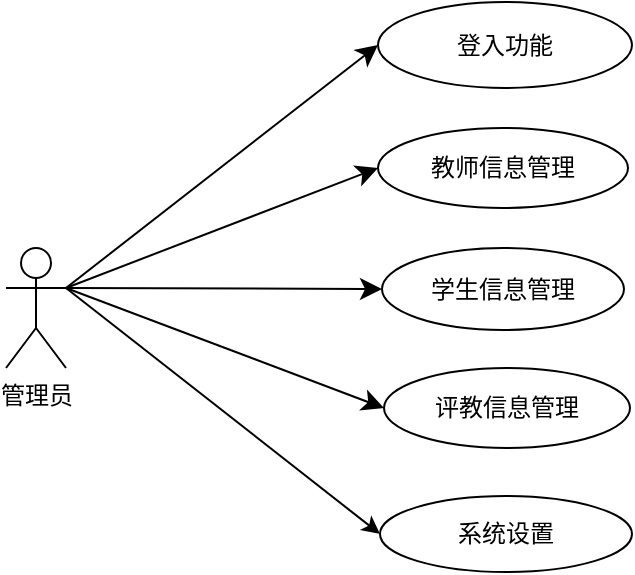 <mxfile version="26.2.2" pages="7">
  <diagram id="BqKJMf85FPqzIqud4xsY" name="管理员">
    <mxGraphModel dx="1163" dy="404" grid="0" gridSize="10" guides="1" tooltips="1" connect="1" arrows="1" fold="1" page="0" pageScale="1" pageWidth="827" pageHeight="1169" math="0" shadow="0">
      <root>
        <mxCell id="0" />
        <mxCell id="1" parent="0" />
        <mxCell id="Rj7lTGnkJ_8Ad0_1yGEh-6" style="edgeStyle=none;curved=1;rounded=0;orthogonalLoop=1;jettySize=auto;html=1;exitX=1;exitY=0.333;exitDx=0;exitDy=0;exitPerimeter=0;entryX=0;entryY=0.5;entryDx=0;entryDy=0;fontSize=12;startSize=8;endSize=8;" parent="1" source="Rj7lTGnkJ_8Ad0_1yGEh-1" target="Rj7lTGnkJ_8Ad0_1yGEh-2" edge="1">
          <mxGeometry relative="1" as="geometry" />
        </mxCell>
        <mxCell id="Rj7lTGnkJ_8Ad0_1yGEh-7" style="edgeStyle=none;curved=1;rounded=0;orthogonalLoop=1;jettySize=auto;html=1;exitX=1;exitY=0.333;exitDx=0;exitDy=0;exitPerimeter=0;entryX=0;entryY=0.5;entryDx=0;entryDy=0;fontSize=12;startSize=8;endSize=8;" parent="1" source="Rj7lTGnkJ_8Ad0_1yGEh-1" target="Rj7lTGnkJ_8Ad0_1yGEh-3" edge="1">
          <mxGeometry relative="1" as="geometry" />
        </mxCell>
        <mxCell id="Rj7lTGnkJ_8Ad0_1yGEh-8" style="edgeStyle=none;curved=1;rounded=0;orthogonalLoop=1;jettySize=auto;html=1;exitX=1;exitY=0.333;exitDx=0;exitDy=0;exitPerimeter=0;entryX=0;entryY=0.5;entryDx=0;entryDy=0;fontSize=12;startSize=8;endSize=8;" parent="1" source="Rj7lTGnkJ_8Ad0_1yGEh-1" target="Rj7lTGnkJ_8Ad0_1yGEh-4" edge="1">
          <mxGeometry relative="1" as="geometry" />
        </mxCell>
        <mxCell id="Rj7lTGnkJ_8Ad0_1yGEh-9" style="edgeStyle=none;curved=1;rounded=0;orthogonalLoop=1;jettySize=auto;html=1;exitX=1;exitY=0.333;exitDx=0;exitDy=0;exitPerimeter=0;entryX=0;entryY=0.5;entryDx=0;entryDy=0;fontSize=12;startSize=8;endSize=8;" parent="1" source="Rj7lTGnkJ_8Ad0_1yGEh-1" target="Rj7lTGnkJ_8Ad0_1yGEh-5" edge="1">
          <mxGeometry relative="1" as="geometry" />
        </mxCell>
        <mxCell id="wLHuV9FiwggXm_gmEuJT-1" style="edgeStyle=none;rounded=0;orthogonalLoop=1;jettySize=auto;html=1;exitX=1;exitY=0.333;exitDx=0;exitDy=0;exitPerimeter=0;entryX=0;entryY=0.5;entryDx=0;entryDy=0;" edge="1" parent="1" source="Rj7lTGnkJ_8Ad0_1yGEh-1" target="wLHuV9FiwggXm_gmEuJT-2">
          <mxGeometry relative="1" as="geometry">
            <mxPoint x="83.87" y="334.136" as="targetPoint" />
          </mxGeometry>
        </mxCell>
        <mxCell id="Rj7lTGnkJ_8Ad0_1yGEh-1" value="管理员" style="shape=umlActor;verticalLabelPosition=bottom;verticalAlign=top;html=1;outlineConnect=0;" parent="1" vertex="1">
          <mxGeometry x="-99" y="189" width="30" height="60" as="geometry" />
        </mxCell>
        <mxCell id="Rj7lTGnkJ_8Ad0_1yGEh-2" value="登入功能" style="ellipse;whiteSpace=wrap;html=1;" parent="1" vertex="1">
          <mxGeometry x="87" y="66" width="127" height="43" as="geometry" />
        </mxCell>
        <mxCell id="Rj7lTGnkJ_8Ad0_1yGEh-3" value="教师信息管理" style="ellipse;whiteSpace=wrap;html=1;" parent="1" vertex="1">
          <mxGeometry x="87" y="129" width="125" height="40" as="geometry" />
        </mxCell>
        <mxCell id="Rj7lTGnkJ_8Ad0_1yGEh-4" value="学生信息管理" style="ellipse;whiteSpace=wrap;html=1;" parent="1" vertex="1">
          <mxGeometry x="89" y="189" width="121" height="41" as="geometry" />
        </mxCell>
        <mxCell id="Rj7lTGnkJ_8Ad0_1yGEh-5" value="评教信息管理" style="ellipse;whiteSpace=wrap;html=1;" parent="1" vertex="1">
          <mxGeometry x="90" y="249" width="123" height="40" as="geometry" />
        </mxCell>
        <mxCell id="wLHuV9FiwggXm_gmEuJT-2" value="系统设置" style="ellipse;whiteSpace=wrap;html=1;" vertex="1" parent="1">
          <mxGeometry x="88" y="313" width="126" height="38" as="geometry" />
        </mxCell>
      </root>
    </mxGraphModel>
  </diagram>
  <diagram id="76BPmSXGBygnzQ10tik7" name="学生">
    <mxGraphModel dx="763" dy="404" grid="0" gridSize="10" guides="1" tooltips="1" connect="1" arrows="1" fold="1" page="0" pageScale="1" pageWidth="827" pageHeight="1169" math="0" shadow="0">
      <root>
        <mxCell id="0" />
        <mxCell id="1" parent="0" />
        <mxCell id="Hhawp_6B067g2484ORO7-1" style="edgeStyle=none;curved=1;rounded=0;orthogonalLoop=1;jettySize=auto;html=1;exitX=1;exitY=0.333;exitDx=0;exitDy=0;exitPerimeter=0;entryX=0;entryY=0.5;entryDx=0;entryDy=0;fontSize=12;startSize=8;endSize=8;" parent="1" source="Hhawp_6B067g2484ORO7-5" target="Hhawp_6B067g2484ORO7-6" edge="1">
          <mxGeometry relative="1" as="geometry" />
        </mxCell>
        <mxCell id="Hhawp_6B067g2484ORO7-2" style="edgeStyle=none;curved=1;rounded=0;orthogonalLoop=1;jettySize=auto;html=1;exitX=1;exitY=0.333;exitDx=0;exitDy=0;exitPerimeter=0;entryX=0;entryY=0.5;entryDx=0;entryDy=0;fontSize=12;startSize=8;endSize=8;" parent="1" source="Hhawp_6B067g2484ORO7-5" target="Hhawp_6B067g2484ORO7-7" edge="1">
          <mxGeometry relative="1" as="geometry" />
        </mxCell>
        <mxCell id="Hhawp_6B067g2484ORO7-3" style="edgeStyle=none;curved=1;rounded=0;orthogonalLoop=1;jettySize=auto;html=1;exitX=1;exitY=0.333;exitDx=0;exitDy=0;exitPerimeter=0;entryX=0;entryY=0.5;entryDx=0;entryDy=0;fontSize=12;startSize=8;endSize=8;" parent="1" source="Hhawp_6B067g2484ORO7-5" target="Hhawp_6B067g2484ORO7-8" edge="1">
          <mxGeometry relative="1" as="geometry" />
        </mxCell>
        <mxCell id="Hhawp_6B067g2484ORO7-4" style="edgeStyle=none;curved=1;rounded=0;orthogonalLoop=1;jettySize=auto;html=1;exitX=1;exitY=0.333;exitDx=0;exitDy=0;exitPerimeter=0;entryX=0;entryY=0.5;entryDx=0;entryDy=0;fontSize=12;startSize=8;endSize=8;" parent="1" source="Hhawp_6B067g2484ORO7-5" target="Hhawp_6B067g2484ORO7-9" edge="1">
          <mxGeometry relative="1" as="geometry" />
        </mxCell>
        <mxCell id="nxoC0YQbQic6FxLyCxFU-1" style="edgeStyle=none;rounded=0;orthogonalLoop=1;jettySize=auto;html=1;exitX=1;exitY=0.333;exitDx=0;exitDy=0;exitPerimeter=0;" edge="1" parent="1" source="Hhawp_6B067g2484ORO7-5">
          <mxGeometry relative="1" as="geometry">
            <mxPoint x="273.138" y="91.535" as="targetPoint" />
          </mxGeometry>
        </mxCell>
        <mxCell id="Hhawp_6B067g2484ORO7-5" value="学生" style="shape=umlActor;verticalLabelPosition=bottom;verticalAlign=top;html=1;outlineConnect=0;" parent="1" vertex="1">
          <mxGeometry x="90" y="190" width="30" height="60" as="geometry" />
        </mxCell>
        <mxCell id="Hhawp_6B067g2484ORO7-6" value="学生信息管理" style="ellipse;whiteSpace=wrap;html=1;" parent="1" vertex="1">
          <mxGeometry x="273" y="190" width="133" height="43" as="geometry" />
        </mxCell>
        <mxCell id="Hhawp_6B067g2484ORO7-7" value="评教操作" style="ellipse;whiteSpace=wrap;html=1;" parent="1" vertex="1">
          <mxGeometry x="276.5" y="253" width="130" height="40" as="geometry" />
        </mxCell>
        <mxCell id="Hhawp_6B067g2484ORO7-8" value="登入功能" style="ellipse;whiteSpace=wrap;html=1;" parent="1" vertex="1">
          <mxGeometry x="274.5" y="128" width="130" height="41" as="geometry" />
        </mxCell>
        <mxCell id="Hhawp_6B067g2484ORO7-9" value="分享功能" style="ellipse;whiteSpace=wrap;html=1;" parent="1" vertex="1">
          <mxGeometry x="275.5" y="318" width="129.5" height="40" as="geometry" />
        </mxCell>
        <mxCell id="nxoC0YQbQic6FxLyCxFU-2" value="注册功能" style="ellipse;whiteSpace=wrap;html=1;" vertex="1" parent="1">
          <mxGeometry x="272.75" y="71" width="135" height="42" as="geometry" />
        </mxCell>
      </root>
    </mxGraphModel>
  </diagram>
  <diagram id="HDxDCo0cyXKc_iHEU8dF" name="教师">
    <mxGraphModel dx="763" dy="404" grid="0" gridSize="10" guides="1" tooltips="1" connect="1" arrows="1" fold="1" page="0" pageScale="1" pageWidth="827" pageHeight="1169" math="0" shadow="0">
      <root>
        <mxCell id="0" />
        <mxCell id="1" parent="0" />
        <mxCell id="91jvx7QYuH4bhER9f3Xn-1" style="edgeStyle=none;curved=1;rounded=0;orthogonalLoop=1;jettySize=auto;html=1;exitX=1;exitY=0.333;exitDx=0;exitDy=0;exitPerimeter=0;entryX=0;entryY=0.5;entryDx=0;entryDy=0;fontSize=12;startSize=8;endSize=8;" parent="1" source="91jvx7QYuH4bhER9f3Xn-5" target="91jvx7QYuH4bhER9f3Xn-6" edge="1">
          <mxGeometry relative="1" as="geometry" />
        </mxCell>
        <mxCell id="91jvx7QYuH4bhER9f3Xn-2" style="edgeStyle=none;curved=1;rounded=0;orthogonalLoop=1;jettySize=auto;html=1;exitX=1;exitY=0.333;exitDx=0;exitDy=0;exitPerimeter=0;entryX=0;entryY=0.5;entryDx=0;entryDy=0;fontSize=12;startSize=8;endSize=8;" parent="1" source="91jvx7QYuH4bhER9f3Xn-5" target="91jvx7QYuH4bhER9f3Xn-7" edge="1">
          <mxGeometry relative="1" as="geometry" />
        </mxCell>
        <mxCell id="91jvx7QYuH4bhER9f3Xn-3" style="edgeStyle=none;curved=1;rounded=0;orthogonalLoop=1;jettySize=auto;html=1;exitX=1;exitY=0.333;exitDx=0;exitDy=0;exitPerimeter=0;entryX=0;entryY=0.5;entryDx=0;entryDy=0;fontSize=12;startSize=8;endSize=8;" parent="1" source="91jvx7QYuH4bhER9f3Xn-5" target="91jvx7QYuH4bhER9f3Xn-8" edge="1">
          <mxGeometry relative="1" as="geometry" />
        </mxCell>
        <mxCell id="nmdhA0ZD9sHGy71seVK8-1" style="edgeStyle=none;rounded=0;orthogonalLoop=1;jettySize=auto;html=1;exitX=1;exitY=0.333;exitDx=0;exitDy=0;exitPerimeter=0;entryX=0;entryY=0.5;entryDx=0;entryDy=0;" edge="1" parent="1" source="91jvx7QYuH4bhER9f3Xn-5" target="nmdhA0ZD9sHGy71seVK8-2">
          <mxGeometry relative="1" as="geometry">
            <mxPoint x="272" y="87" as="targetPoint" />
          </mxGeometry>
        </mxCell>
        <mxCell id="91jvx7QYuH4bhER9f3Xn-5" value="教师" style="shape=umlActor;verticalLabelPosition=bottom;verticalAlign=top;html=1;outlineConnect=0;" parent="1" vertex="1">
          <mxGeometry x="95" y="163" width="30" height="60" as="geometry" />
        </mxCell>
        <mxCell id="91jvx7QYuH4bhER9f3Xn-6" value="教师信息管理" style="ellipse;whiteSpace=wrap;html=1;" parent="1" vertex="1">
          <mxGeometry x="272" y="193" width="133" height="43" as="geometry" />
        </mxCell>
        <mxCell id="91jvx7QYuH4bhER9f3Xn-7" value="评教结果管理" style="ellipse;whiteSpace=wrap;html=1;" parent="1" vertex="1">
          <mxGeometry x="276.5" y="253" width="130" height="40" as="geometry" />
        </mxCell>
        <mxCell id="91jvx7QYuH4bhER9f3Xn-8" value="登入功能" style="ellipse;whiteSpace=wrap;html=1;" parent="1" vertex="1">
          <mxGeometry x="274" y="134" width="130" height="41" as="geometry" />
        </mxCell>
        <mxCell id="nmdhA0ZD9sHGy71seVK8-2" value="注册功能" style="ellipse;whiteSpace=wrap;html=1;" vertex="1" parent="1">
          <mxGeometry x="272.5" y="74" width="132" height="42" as="geometry" />
        </mxCell>
      </root>
    </mxGraphModel>
  </diagram>
  <diagram id="oEefLzrWdg9wQNqp_Ybk" name="ER">
    <mxGraphModel dx="1272" dy="673" grid="0" gridSize="10" guides="1" tooltips="1" connect="1" arrows="0" fold="1" page="0" pageScale="1" pageWidth="827" pageHeight="1169" math="0" shadow="0">
      <root>
        <mxCell id="0" />
        <mxCell id="1" parent="0" />
        <mxCell id="bM4Zm1M5TDswkcVGqye9-28" style="edgeStyle=none;curved=1;rounded=0;orthogonalLoop=1;jettySize=auto;html=1;exitX=1;exitY=0.5;exitDx=0;exitDy=0;entryX=0;entryY=0.5;entryDx=0;entryDy=0;fontSize=12;startSize=8;endSize=8;endArrow=none;startFill=0;" parent="1" source="bM4Zm1M5TDswkcVGqye9-22" target="bM4Zm1M5TDswkcVGqye9-23" edge="1">
          <mxGeometry relative="1" as="geometry">
            <mxPoint x="395" y="301.0" as="sourcePoint" />
            <mxPoint x="551.0" y="282" as="targetPoint" />
          </mxGeometry>
        </mxCell>
        <mxCell id="bM4Zm1M5TDswkcVGqye9-62" style="edgeStyle=none;curved=1;rounded=0;orthogonalLoop=1;jettySize=auto;html=1;exitX=1;exitY=1;exitDx=0;exitDy=0;fontSize=12;startSize=8;endSize=8;endArrow=none;startFill=0;entryX=0;entryY=0;entryDx=0;entryDy=0;" parent="1" source="bM4Zm1M5TDswkcVGqye9-22" target="bM4Zm1M5TDswkcVGqye9-64" edge="1">
          <mxGeometry relative="1" as="geometry">
            <mxPoint x="532" y="480" as="targetPoint" />
          </mxGeometry>
        </mxCell>
        <mxCell id="bM4Zm1M5TDswkcVGqye9-63" value="n" style="edgeLabel;html=1;align=center;verticalAlign=middle;resizable=0;points=[];fontSize=12;" parent="bM4Zm1M5TDswkcVGqye9-62" vertex="1" connectable="0">
          <mxGeometry x="-0.459" y="-2" relative="1" as="geometry">
            <mxPoint as="offset" />
          </mxGeometry>
        </mxCell>
        <mxCell id="bM4Zm1M5TDswkcVGqye9-22" value="管理员" style="rounded=1;whiteSpace=wrap;html=1;" parent="1" vertex="1">
          <mxGeometry x="407" y="303" width="104" height="49" as="geometry" />
        </mxCell>
        <mxCell id="bM4Zm1M5TDswkcVGqye9-23" value="管理员ID" style="ellipse;whiteSpace=wrap;html=1;" parent="1" vertex="1">
          <mxGeometry x="619" y="316" width="126" height="40" as="geometry" />
        </mxCell>
        <mxCell id="bM4Zm1M5TDswkcVGqye9-34" style="edgeStyle=none;curved=1;rounded=0;orthogonalLoop=1;jettySize=auto;html=1;exitX=0.5;exitY=0;exitDx=0;exitDy=0;entryX=0.5;entryY=1;entryDx=0;entryDy=0;fontSize=12;startSize=8;endSize=8;endArrow=none;startFill=0;" parent="1" source="bM4Zm1M5TDswkcVGqye9-29" target="bM4Zm1M5TDswkcVGqye9-22" edge="1">
          <mxGeometry relative="1" as="geometry" />
        </mxCell>
        <mxCell id="bM4Zm1M5TDswkcVGqye9-35" value="n" style="edgeLabel;html=1;align=center;verticalAlign=middle;resizable=0;points=[];fontSize=12;" parent="bM4Zm1M5TDswkcVGqye9-34" vertex="1" connectable="0">
          <mxGeometry x="0.093" y="-1" relative="1" as="geometry">
            <mxPoint x="1" as="offset" />
          </mxGeometry>
        </mxCell>
        <mxCell id="bM4Zm1M5TDswkcVGqye9-29" value="管理" style="rhombus;whiteSpace=wrap;html=1;" parent="1" vertex="1">
          <mxGeometry x="356" y="416" width="104" height="49" as="geometry" />
        </mxCell>
        <mxCell id="bM4Zm1M5TDswkcVGqye9-30" value="" style="endArrow=none;html=1;rounded=0;fontSize=12;startSize=8;endSize=8;curved=1;entryX=0;entryY=0.5;entryDx=0;entryDy=0;exitX=1;exitY=0.5;exitDx=0;exitDy=0;" parent="1" target="bM4Zm1M5TDswkcVGqye9-29" edge="1" source="JXlEL2WUiQqSIzVI-vLw-14">
          <mxGeometry width="50" height="50" relative="1" as="geometry">
            <mxPoint x="279" y="420" as="sourcePoint" />
            <mxPoint x="456" y="334" as="targetPoint" />
          </mxGeometry>
        </mxCell>
        <mxCell id="bM4Zm1M5TDswkcVGqye9-31" value="m" style="edgeLabel;html=1;align=center;verticalAlign=middle;resizable=0;points=[];fontSize=12;" parent="bM4Zm1M5TDswkcVGqye9-30" vertex="1" connectable="0">
          <mxGeometry x="-0.023" y="-2" relative="1" as="geometry">
            <mxPoint as="offset" />
          </mxGeometry>
        </mxCell>
        <mxCell id="bM4Zm1M5TDswkcVGqye9-37" style="edgeStyle=none;curved=1;rounded=0;orthogonalLoop=1;jettySize=auto;html=1;exitX=0;exitY=0.5;exitDx=0;exitDy=0;fontSize=12;startSize=8;endSize=8;endArrow=none;startFill=0;entryX=1;entryY=0.5;entryDx=0;entryDy=0;" parent="1" source="bM4Zm1M5TDswkcVGqye9-36" edge="1" target="JXlEL2WUiQqSIzVI-vLw-13">
          <mxGeometry relative="1" as="geometry">
            <mxPoint x="607" y="130" as="targetPoint" />
          </mxGeometry>
        </mxCell>
        <mxCell id="bM4Zm1M5TDswkcVGqye9-40" value="m" style="edgeLabel;html=1;align=center;verticalAlign=middle;resizable=0;points=[];fontSize=12;" parent="bM4Zm1M5TDswkcVGqye9-37" vertex="1" connectable="0">
          <mxGeometry x="-0.018" y="-4" relative="1" as="geometry">
            <mxPoint as="offset" />
          </mxGeometry>
        </mxCell>
        <mxCell id="bM4Zm1M5TDswkcVGqye9-38" style="edgeStyle=none;curved=1;rounded=0;orthogonalLoop=1;jettySize=auto;html=1;exitX=0.5;exitY=1;exitDx=0;exitDy=0;entryX=0.5;entryY=0;entryDx=0;entryDy=0;fontSize=12;startSize=8;endSize=8;endArrow=none;startFill=0;" parent="1" source="bM4Zm1M5TDswkcVGqye9-36" target="bM4Zm1M5TDswkcVGqye9-22" edge="1">
          <mxGeometry relative="1" as="geometry" />
        </mxCell>
        <mxCell id="bM4Zm1M5TDswkcVGqye9-39" value="n" style="edgeLabel;html=1;align=center;verticalAlign=middle;resizable=0;points=[];fontSize=12;" parent="bM4Zm1M5TDswkcVGqye9-38" vertex="1" connectable="0">
          <mxGeometry x="0.219" y="2" relative="1" as="geometry">
            <mxPoint y="-1" as="offset" />
          </mxGeometry>
        </mxCell>
        <mxCell id="bM4Zm1M5TDswkcVGqye9-36" value="管理" style="rhombus;whiteSpace=wrap;html=1;" parent="1" vertex="1">
          <mxGeometry x="727" y="165" width="108" height="56" as="geometry" />
        </mxCell>
        <mxCell id="bM4Zm1M5TDswkcVGqye9-42" style="edgeStyle=none;curved=1;rounded=0;orthogonalLoop=1;jettySize=auto;html=1;exitX=1;exitY=0.5;exitDx=0;exitDy=0;fontSize=12;startSize=8;endSize=8;endArrow=none;startFill=0;entryX=0;entryY=0.5;entryDx=0;entryDy=0;" parent="1" source="bM4Zm1M5TDswkcVGqye9-41" edge="1" target="JXlEL2WUiQqSIzVI-vLw-13">
          <mxGeometry relative="1" as="geometry">
            <mxPoint x="514" y="128" as="targetPoint" />
          </mxGeometry>
        </mxCell>
        <mxCell id="bM4Zm1M5TDswkcVGqye9-46" value="1" style="edgeLabel;html=1;align=center;verticalAlign=middle;resizable=0;points=[];fontSize=12;" parent="bM4Zm1M5TDswkcVGqye9-42" vertex="1" connectable="0">
          <mxGeometry x="-0.035" y="5" relative="1" as="geometry">
            <mxPoint as="offset" />
          </mxGeometry>
        </mxCell>
        <mxCell id="bM4Zm1M5TDswkcVGqye9-44" style="edgeStyle=none;curved=1;rounded=0;orthogonalLoop=1;jettySize=auto;html=1;exitX=0;exitY=0.5;exitDx=0;exitDy=0;fontSize=12;startSize=8;endSize=8;endArrow=none;startFill=0;" parent="1" source="bM4Zm1M5TDswkcVGqye9-41" edge="1">
          <mxGeometry relative="1" as="geometry">
            <mxPoint x="281" y="133" as="targetPoint" />
          </mxGeometry>
        </mxCell>
        <mxCell id="bM4Zm1M5TDswkcVGqye9-45" value="1" style="edgeLabel;html=1;align=center;verticalAlign=middle;resizable=0;points=[];fontSize=12;" parent="bM4Zm1M5TDswkcVGqye9-44" vertex="1" connectable="0">
          <mxGeometry x="0.183" y="-4" relative="1" as="geometry">
            <mxPoint as="offset" />
          </mxGeometry>
        </mxCell>
        <mxCell id="bM4Zm1M5TDswkcVGqye9-41" value="拥有" style="rhombus;whiteSpace=wrap;html=1;" parent="1" vertex="1">
          <mxGeometry x="336" y="95" width="102" height="46" as="geometry" />
        </mxCell>
        <mxCell id="bM4Zm1M5TDswkcVGqye9-48" style="edgeStyle=none;curved=1;rounded=0;orthogonalLoop=1;jettySize=auto;html=1;exitX=1;exitY=0;exitDx=0;exitDy=0;fontSize=12;startSize=8;endSize=8;" parent="1" source="bM4Zm1M5TDswkcVGqye9-29" target="bM4Zm1M5TDswkcVGqye9-29" edge="1">
          <mxGeometry relative="1" as="geometry" />
        </mxCell>
        <mxCell id="bM4Zm1M5TDswkcVGqye9-52" style="edgeStyle=none;curved=1;rounded=0;orthogonalLoop=1;jettySize=auto;html=1;fontSize=12;startSize=8;endSize=8;exitX=0;exitY=0;exitDx=0;exitDy=0;endArrow=none;startFill=0;" parent="1" source="bM4Zm1M5TDswkcVGqye9-51" edge="1">
          <mxGeometry relative="1" as="geometry">
            <mxPoint x="233.171" y="157.282" as="targetPoint" />
            <mxPoint x="289" y="257" as="sourcePoint" />
          </mxGeometry>
        </mxCell>
        <mxCell id="bM4Zm1M5TDswkcVGqye9-54" value="1" style="edgeLabel;html=1;align=center;verticalAlign=middle;resizable=0;points=[];fontSize=12;" parent="bM4Zm1M5TDswkcVGqye9-52" vertex="1" connectable="0">
          <mxGeometry x="-0.007" relative="1" as="geometry">
            <mxPoint as="offset" />
          </mxGeometry>
        </mxCell>
        <mxCell id="bM4Zm1M5TDswkcVGqye9-53" style="edgeStyle=none;curved=1;rounded=0;orthogonalLoop=1;jettySize=auto;html=1;exitX=0;exitY=1;exitDx=0;exitDy=0;fontSize=12;startSize=8;endSize=8;endArrow=none;startFill=0;entryX=0.632;entryY=-0.043;entryDx=0;entryDy=0;entryPerimeter=0;" parent="1" source="bM4Zm1M5TDswkcVGqye9-51" edge="1" target="JXlEL2WUiQqSIzVI-vLw-14">
          <mxGeometry relative="1" as="geometry">
            <mxPoint x="240.604" y="397.933" as="targetPoint" />
          </mxGeometry>
        </mxCell>
        <mxCell id="bM4Zm1M5TDswkcVGqye9-55" value="1" style="edgeLabel;html=1;align=center;verticalAlign=middle;resizable=0;points=[];fontSize=12;" parent="bM4Zm1M5TDswkcVGqye9-53" vertex="1" connectable="0">
          <mxGeometry x="0.079" y="3" relative="1" as="geometry">
            <mxPoint y="-1" as="offset" />
          </mxGeometry>
        </mxCell>
        <mxCell id="bM4Zm1M5TDswkcVGqye9-51" value="拥有" style="rhombus;whiteSpace=wrap;html=1;" parent="1" vertex="1">
          <mxGeometry x="258" y="253" width="98" height="54" as="geometry" />
        </mxCell>
        <mxCell id="bM4Zm1M5TDswkcVGqye9-65" style="edgeStyle=none;curved=1;rounded=0;orthogonalLoop=1;jettySize=auto;html=1;fontSize=12;startSize=8;endSize=8;endArrow=none;startFill=0;entryX=0;entryY=0.5;entryDx=0;entryDy=0;" parent="1" source="bM4Zm1M5TDswkcVGqye9-64" edge="1" target="hFQoLBo29AyFhbDQp1YB-8">
          <mxGeometry relative="1" as="geometry">
            <mxPoint x="663.368" y="532.66" as="targetPoint" />
          </mxGeometry>
        </mxCell>
        <mxCell id="bM4Zm1M5TDswkcVGqye9-66" value="m" style="edgeLabel;html=1;align=center;verticalAlign=middle;resizable=0;points=[];fontSize=12;" parent="bM4Zm1M5TDswkcVGqye9-65" vertex="1" connectable="0">
          <mxGeometry x="0.192" y="-4" relative="1" as="geometry">
            <mxPoint as="offset" />
          </mxGeometry>
        </mxCell>
        <mxCell id="bM4Zm1M5TDswkcVGqye9-64" value="管理" style="rhombus;whiteSpace=wrap;html=1;" parent="1" vertex="1">
          <mxGeometry x="486" y="477" width="106" height="56" as="geometry" />
        </mxCell>
        <mxCell id="bM4Zm1M5TDswkcVGqye9-68" style="edgeStyle=none;curved=1;rounded=0;orthogonalLoop=1;jettySize=auto;html=1;exitX=0.5;exitY=0;exitDx=0;exitDy=0;fontSize=12;startSize=8;endSize=8;endArrow=none;startFill=0;" parent="1" source="bM4Zm1M5TDswkcVGqye9-67" edge="1">
          <mxGeometry relative="1" as="geometry">
            <mxPoint x="282.416" y="153.566" as="targetPoint" />
          </mxGeometry>
        </mxCell>
        <mxCell id="bM4Zm1M5TDswkcVGqye9-70" value="n" style="edgeLabel;html=1;align=center;verticalAlign=middle;resizable=0;points=[];fontSize=12;" parent="bM4Zm1M5TDswkcVGqye9-68" vertex="1" connectable="0">
          <mxGeometry x="-0.075" y="-3" relative="1" as="geometry">
            <mxPoint y="-1" as="offset" />
          </mxGeometry>
        </mxCell>
        <mxCell id="bM4Zm1M5TDswkcVGqye9-69" style="edgeStyle=none;curved=1;rounded=0;orthogonalLoop=1;jettySize=auto;html=1;exitX=0.5;exitY=1;exitDx=0;exitDy=0;entryX=0.25;entryY=0;entryDx=0;entryDy=0;fontSize=12;startSize=8;endSize=8;endArrow=none;startFill=0;" parent="1" source="bM4Zm1M5TDswkcVGqye9-67" target="bM4Zm1M5TDswkcVGqye9-22" edge="1">
          <mxGeometry relative="1" as="geometry" />
        </mxCell>
        <mxCell id="bM4Zm1M5TDswkcVGqye9-71" value="1" style="edgeLabel;html=1;align=center;verticalAlign=middle;resizable=0;points=[];fontSize=12;" parent="bM4Zm1M5TDswkcVGqye9-69" vertex="1" connectable="0">
          <mxGeometry x="0.216" y="-3" relative="1" as="geometry">
            <mxPoint as="offset" />
          </mxGeometry>
        </mxCell>
        <mxCell id="bM4Zm1M5TDswkcVGqye9-67" value="发布" style="rhombus;whiteSpace=wrap;html=1;" parent="1" vertex="1">
          <mxGeometry x="332" y="204.5" width="106" height="56" as="geometry" />
        </mxCell>
        <mxCell id="JXlEL2WUiQqSIzVI-vLw-8" style="edgeStyle=none;rounded=0;orthogonalLoop=1;jettySize=auto;html=1;exitX=0;exitY=1;exitDx=0;exitDy=0;endArrow=none;startFill=0;" edge="1" parent="1" source="-noU1-uWc7H128BiO_JX-1" target="JXlEL2WUiQqSIzVI-vLw-5">
          <mxGeometry relative="1" as="geometry" />
        </mxCell>
        <mxCell id="-noU1-uWc7H128BiO_JX-1" value="评教" style="rounded=1;whiteSpace=wrap;html=1;" vertex="1" parent="1">
          <mxGeometry x="186" y="108" width="95" height="49" as="geometry" />
        </mxCell>
        <mxCell id="JXlEL2WUiQqSIzVI-vLw-1" value="分数" style="ellipse;whiteSpace=wrap;html=1;" vertex="1" parent="1">
          <mxGeometry x="269" y="47" width="101" height="40" as="geometry" />
        </mxCell>
        <mxCell id="JXlEL2WUiQqSIzVI-vLw-2" style="edgeStyle=none;rounded=0;orthogonalLoop=1;jettySize=auto;html=1;exitX=0.75;exitY=0;exitDx=0;exitDy=0;entryX=0.358;entryY=0.94;entryDx=0;entryDy=0;entryPerimeter=0;endArrow=none;startFill=0;" edge="1" parent="1" source="-noU1-uWc7H128BiO_JX-1" target="JXlEL2WUiQqSIzVI-vLw-1">
          <mxGeometry relative="1" as="geometry" />
        </mxCell>
        <mxCell id="JXlEL2WUiQqSIzVI-vLw-6" style="edgeStyle=none;rounded=0;orthogonalLoop=1;jettySize=auto;html=1;exitX=0.5;exitY=1;exitDx=0;exitDy=0;entryX=0.5;entryY=0;entryDx=0;entryDy=0;endArrow=none;startFill=0;" edge="1" parent="1" source="JXlEL2WUiQqSIzVI-vLw-3" target="-noU1-uWc7H128BiO_JX-1">
          <mxGeometry relative="1" as="geometry" />
        </mxCell>
        <mxCell id="JXlEL2WUiQqSIzVI-vLw-3" value="教师ID" style="ellipse;whiteSpace=wrap;html=1;" vertex="1" parent="1">
          <mxGeometry x="164" y="23" width="102" height="39" as="geometry" />
        </mxCell>
        <mxCell id="JXlEL2WUiQqSIzVI-vLw-7" style="edgeStyle=none;rounded=0;orthogonalLoop=1;jettySize=auto;html=1;exitX=1;exitY=1;exitDx=0;exitDy=0;entryX=0;entryY=0.5;entryDx=0;entryDy=0;endArrow=none;startFill=0;" edge="1" parent="1" source="JXlEL2WUiQqSIzVI-vLw-4" target="-noU1-uWc7H128BiO_JX-1">
          <mxGeometry relative="1" as="geometry" />
        </mxCell>
        <mxCell id="JXlEL2WUiQqSIzVI-vLw-4" value="检查是否评教" style="ellipse;whiteSpace=wrap;html=1;" vertex="1" parent="1">
          <mxGeometry x="49" y="78" width="99" height="37" as="geometry" />
        </mxCell>
        <mxCell id="JXlEL2WUiQqSIzVI-vLw-5" value="学生ID" style="ellipse;whiteSpace=wrap;html=1;" vertex="1" parent="1">
          <mxGeometry x="56" y="180" width="95" height="41" as="geometry" />
        </mxCell>
        <mxCell id="JXlEL2WUiQqSIzVI-vLw-11" style="edgeStyle=none;rounded=0;orthogonalLoop=1;jettySize=auto;html=1;exitX=0.5;exitY=0;exitDx=0;exitDy=0;entryX=0.25;entryY=1;entryDx=0;entryDy=0;endArrow=none;startFill=0;" edge="1" parent="1" source="JXlEL2WUiQqSIzVI-vLw-9" target="-noU1-uWc7H128BiO_JX-1">
          <mxGeometry relative="1" as="geometry" />
        </mxCell>
        <mxCell id="JXlEL2WUiQqSIzVI-vLw-9" value="课程ID" style="ellipse;whiteSpace=wrap;html=1;" vertex="1" parent="1">
          <mxGeometry x="148" y="212" width="100" height="41" as="geometry" />
        </mxCell>
        <mxCell id="JXlEL2WUiQqSIzVI-vLw-27" style="edgeStyle=none;rounded=0;orthogonalLoop=1;jettySize=auto;html=1;exitX=0.5;exitY=1;exitDx=0;exitDy=0;entryX=0.5;entryY=0;entryDx=0;entryDy=0;endArrow=none;startFill=0;" edge="1" parent="1" source="JXlEL2WUiQqSIzVI-vLw-13" target="JXlEL2WUiQqSIzVI-vLw-20">
          <mxGeometry relative="1" as="geometry" />
        </mxCell>
        <mxCell id="JXlEL2WUiQqSIzVI-vLw-13" value="学生信息" style="rounded=1;whiteSpace=wrap;html=1;" vertex="1" parent="1">
          <mxGeometry x="515" y="101" width="93" height="47" as="geometry" />
        </mxCell>
        <mxCell id="JXlEL2WUiQqSIzVI-vLw-14" value="教师信息" style="rounded=1;whiteSpace=wrap;html=1;" vertex="1" parent="1">
          <mxGeometry x="185" y="404" width="96" height="45" as="geometry" />
        </mxCell>
        <mxCell id="JXlEL2WUiQqSIzVI-vLw-23" style="edgeStyle=none;rounded=0;orthogonalLoop=1;jettySize=auto;html=1;exitX=0.5;exitY=1;exitDx=0;exitDy=0;entryX=0.5;entryY=0;entryDx=0;entryDy=0;endArrow=none;startFill=0;" edge="1" parent="1" source="JXlEL2WUiQqSIzVI-vLw-15" target="JXlEL2WUiQqSIzVI-vLw-13">
          <mxGeometry relative="1" as="geometry" />
        </mxCell>
        <mxCell id="JXlEL2WUiQqSIzVI-vLw-15" value="学生ID" style="ellipse;whiteSpace=wrap;html=1;" vertex="1" parent="1">
          <mxGeometry x="491" y="3" width="112" height="44" as="geometry" />
        </mxCell>
        <mxCell id="JXlEL2WUiQqSIzVI-vLw-22" style="edgeStyle=none;rounded=0;orthogonalLoop=1;jettySize=auto;html=1;exitX=0;exitY=1;exitDx=0;exitDy=0;entryX=0.75;entryY=0;entryDx=0;entryDy=0;endArrow=none;startFill=0;" edge="1" parent="1" source="JXlEL2WUiQqSIzVI-vLw-17" target="JXlEL2WUiQqSIzVI-vLw-13">
          <mxGeometry relative="1" as="geometry" />
        </mxCell>
        <mxCell id="JXlEL2WUiQqSIzVI-vLw-17" value="学生课程" style="ellipse;whiteSpace=wrap;html=1;" vertex="1" parent="1">
          <mxGeometry x="595" y="47" width="112" height="44" as="geometry" />
        </mxCell>
        <mxCell id="JXlEL2WUiQqSIzVI-vLw-24" style="edgeStyle=none;rounded=0;orthogonalLoop=1;jettySize=auto;html=1;exitX=1;exitY=1;exitDx=0;exitDy=0;entryX=0;entryY=0;entryDx=0;entryDy=0;endArrow=none;startFill=0;" edge="1" parent="1" source="JXlEL2WUiQqSIzVI-vLw-18" target="JXlEL2WUiQqSIzVI-vLw-13">
          <mxGeometry relative="1" as="geometry" />
        </mxCell>
        <mxCell id="JXlEL2WUiQqSIzVI-vLw-18" value="学生性别" style="ellipse;whiteSpace=wrap;html=1;" vertex="1" parent="1">
          <mxGeometry x="388" y="47" width="112" height="44" as="geometry" />
        </mxCell>
        <mxCell id="JXlEL2WUiQqSIzVI-vLw-19" value="密码" style="ellipse;whiteSpace=wrap;html=1;" vertex="1" parent="1">
          <mxGeometry x="595" y="178.5" width="112" height="44" as="geometry" />
        </mxCell>
        <mxCell id="JXlEL2WUiQqSIzVI-vLw-20" value="学生年龄" style="ellipse;whiteSpace=wrap;html=1;" vertex="1" parent="1">
          <mxGeometry x="480" y="207" width="112" height="44" as="geometry" />
        </mxCell>
        <mxCell id="JXlEL2WUiQqSIzVI-vLw-25" style="edgeStyle=none;rounded=0;orthogonalLoop=1;jettySize=auto;html=1;exitX=1;exitY=0;exitDx=0;exitDy=0;entryX=0;entryY=0.75;entryDx=0;entryDy=0;endArrow=none;startFill=0;" edge="1" parent="1" source="JXlEL2WUiQqSIzVI-vLw-21" target="JXlEL2WUiQqSIzVI-vLw-13">
          <mxGeometry relative="1" as="geometry" />
        </mxCell>
        <mxCell id="JXlEL2WUiQqSIzVI-vLw-21" value="学生姓名" style="ellipse;whiteSpace=wrap;html=1;" vertex="1" parent="1">
          <mxGeometry x="399" y="153" width="112" height="44" as="geometry" />
        </mxCell>
        <mxCell id="JXlEL2WUiQqSIzVI-vLw-28" style="edgeStyle=none;rounded=0;orthogonalLoop=1;jettySize=auto;html=1;exitX=0.75;exitY=1;exitDx=0;exitDy=0;entryX=0.269;entryY=0.157;entryDx=0;entryDy=0;entryPerimeter=0;endArrow=none;startFill=0;" edge="1" parent="1" source="JXlEL2WUiQqSIzVI-vLw-13" target="JXlEL2WUiQqSIzVI-vLw-19">
          <mxGeometry relative="1" as="geometry" />
        </mxCell>
        <mxCell id="hFQoLBo29AyFhbDQp1YB-13" style="edgeStyle=none;rounded=0;orthogonalLoop=1;jettySize=auto;html=1;exitX=0.5;exitY=1;exitDx=0;exitDy=0;entryX=0.5;entryY=0;entryDx=0;entryDy=0;endArrow=none;startFill=0;" edge="1" parent="1" source="hFQoLBo29AyFhbDQp1YB-1" target="JXlEL2WUiQqSIzVI-vLw-14">
          <mxGeometry relative="1" as="geometry" />
        </mxCell>
        <mxCell id="hFQoLBo29AyFhbDQp1YB-1" value="教师ID" style="ellipse;whiteSpace=wrap;html=1;" vertex="1" parent="1">
          <mxGeometry x="164" y="301" width="102" height="41" as="geometry" />
        </mxCell>
        <mxCell id="hFQoLBo29AyFhbDQp1YB-14" style="edgeStyle=none;rounded=0;orthogonalLoop=1;jettySize=auto;html=1;exitX=1;exitY=1;exitDx=0;exitDy=0;entryX=0;entryY=0;entryDx=0;entryDy=0;endArrow=none;startFill=0;" edge="1" parent="1" source="hFQoLBo29AyFhbDQp1YB-2" target="JXlEL2WUiQqSIzVI-vLw-14">
          <mxGeometry relative="1" as="geometry" />
        </mxCell>
        <mxCell id="hFQoLBo29AyFhbDQp1YB-2" value="教师年龄" style="ellipse;whiteSpace=wrap;html=1;" vertex="1" parent="1">
          <mxGeometry x="66" y="349" width="102" height="41" as="geometry" />
        </mxCell>
        <mxCell id="hFQoLBo29AyFhbDQp1YB-15" style="edgeStyle=none;rounded=0;orthogonalLoop=1;jettySize=auto;html=1;exitX=1;exitY=0.5;exitDx=0;exitDy=0;entryX=0;entryY=0.75;entryDx=0;entryDy=0;endArrow=none;startFill=0;" edge="1" parent="1" source="hFQoLBo29AyFhbDQp1YB-3" target="JXlEL2WUiQqSIzVI-vLw-14">
          <mxGeometry relative="1" as="geometry" />
        </mxCell>
        <mxCell id="hFQoLBo29AyFhbDQp1YB-3" value="教师姓名" style="ellipse;whiteSpace=wrap;html=1;" vertex="1" parent="1">
          <mxGeometry x="35" y="440" width="102" height="41" as="geometry" />
        </mxCell>
        <mxCell id="hFQoLBo29AyFhbDQp1YB-4" value="教师性别&lt;span style=&quot;color: rgba(0, 0, 0, 0); font-family: monospace; font-size: 0px; text-align: start; text-wrap-mode: nowrap;&quot;&gt;%3CmxGraphModel%3E%3Croot%3E%3CmxCell%20id%3D%220%22%2F%3E%3CmxCell%20id%3D%221%22%20parent%3D%220%22%2F%3E%3CmxCell%20id%3D%222%22%20value%3D%22%E6%95%99%E5%B8%88ID%22%20style%3D%22ellipse%3BwhiteSpace%3Dwrap%3Bhtml%3D1%3B%22%20vertex%3D%221%22%20parent%3D%221%22%3E%3CmxGeometry%20x%3D%22164%22%20y%3D%22301%22%20width%3D%22102%22%20height%3D%2241%22%20as%3D%22geometry%22%2F%3E%3C%2FmxCell%3E%3C%2Froot%3E%3C%2FmxGraphModel%3E&lt;/span&gt;" style="ellipse;whiteSpace=wrap;html=1;" vertex="1" parent="1">
          <mxGeometry x="286" y="342" width="102" height="41" as="geometry" />
        </mxCell>
        <mxCell id="hFQoLBo29AyFhbDQp1YB-17" style="edgeStyle=none;rounded=0;orthogonalLoop=1;jettySize=auto;html=1;exitX=0;exitY=0;exitDx=0;exitDy=0;entryX=0.75;entryY=1;entryDx=0;entryDy=0;endArrow=none;startFill=0;" edge="1" parent="1" source="hFQoLBo29AyFhbDQp1YB-5" target="JXlEL2WUiQqSIzVI-vLw-14">
          <mxGeometry relative="1" as="geometry" />
        </mxCell>
        <mxCell id="hFQoLBo29AyFhbDQp1YB-5" value="教师密码" style="ellipse;whiteSpace=wrap;html=1;" vertex="1" parent="1">
          <mxGeometry x="292" y="503" width="102" height="41" as="geometry" />
        </mxCell>
        <mxCell id="hFQoLBo29AyFhbDQp1YB-6" value="教师职位" style="ellipse;whiteSpace=wrap;html=1;" vertex="1" parent="1">
          <mxGeometry x="143" y="500" width="102" height="41" as="geometry" />
        </mxCell>
        <mxCell id="hFQoLBo29AyFhbDQp1YB-8" value="课程类别" style="rounded=1;whiteSpace=wrap;html=1;" vertex="1" parent="1">
          <mxGeometry x="663.5" y="481" width="99" height="48" as="geometry" />
        </mxCell>
        <mxCell id="hFQoLBo29AyFhbDQp1YB-11" style="edgeStyle=none;rounded=0;orthogonalLoop=1;jettySize=auto;html=1;exitX=0.5;exitY=1;exitDx=0;exitDy=0;entryX=0.5;entryY=0;entryDx=0;entryDy=0;endArrow=none;startFill=0;" edge="1" parent="1" source="hFQoLBo29AyFhbDQp1YB-9" target="hFQoLBo29AyFhbDQp1YB-8">
          <mxGeometry relative="1" as="geometry" />
        </mxCell>
        <mxCell id="hFQoLBo29AyFhbDQp1YB-9" value="课程编号" style="ellipse;whiteSpace=wrap;html=1;" vertex="1" parent="1">
          <mxGeometry x="597" y="404" width="116" height="48" as="geometry" />
        </mxCell>
        <mxCell id="hFQoLBo29AyFhbDQp1YB-12" style="edgeStyle=none;rounded=0;orthogonalLoop=1;jettySize=auto;html=1;exitX=0.5;exitY=0;exitDx=0;exitDy=0;entryX=0.5;entryY=1;entryDx=0;entryDy=0;endArrow=none;startFill=0;" edge="1" parent="1" source="hFQoLBo29AyFhbDQp1YB-10" target="hFQoLBo29AyFhbDQp1YB-8">
          <mxGeometry relative="1" as="geometry" />
        </mxCell>
        <mxCell id="hFQoLBo29AyFhbDQp1YB-10" value="课程ID" style="ellipse;whiteSpace=wrap;html=1;" vertex="1" parent="1">
          <mxGeometry x="597" y="567" width="116" height="48" as="geometry" />
        </mxCell>
        <mxCell id="hFQoLBo29AyFhbDQp1YB-16" style="edgeStyle=none;rounded=0;orthogonalLoop=1;jettySize=auto;html=1;exitX=0.5;exitY=0;exitDx=0;exitDy=0;entryX=0.384;entryY=0.942;entryDx=0;entryDy=0;entryPerimeter=0;endArrow=none;startFill=0;" edge="1" parent="1" source="hFQoLBo29AyFhbDQp1YB-6" target="JXlEL2WUiQqSIzVI-vLw-14">
          <mxGeometry relative="1" as="geometry" />
        </mxCell>
      </root>
    </mxGraphModel>
  </diagram>
  <diagram id="zspvkgf6SFb71mSo97MC" name="实体图">
    <mxGraphModel dx="1360" dy="600" grid="0" gridSize="10" guides="1" tooltips="1" connect="1" arrows="1" fold="1" page="0" pageScale="1" pageWidth="827" pageHeight="1169" math="0" shadow="0">
      <root>
        <mxCell id="0" />
        <mxCell id="1" parent="0" />
        <mxCell id="HPpxrLnURWfrnqmUTwBd-1" value="评教" style="rounded=0;whiteSpace=wrap;html=1;" vertex="1" parent="1">
          <mxGeometry x="156" y="263" width="89" height="39" as="geometry" />
        </mxCell>
        <mxCell id="HPpxrLnURWfrnqmUTwBd-2" value="学生ID" style="ellipse;whiteSpace=wrap;html=1;" vertex="1" parent="1">
          <mxGeometry x="66" y="106" width="69" height="32" as="geometry" />
        </mxCell>
        <mxCell id="HPpxrLnURWfrnqmUTwBd-3" value="教师ID" style="ellipse;whiteSpace=wrap;html=1;" vertex="1" parent="1">
          <mxGeometry x="223" y="106" width="77" height="32" as="geometry" />
        </mxCell>
        <mxCell id="HPpxrLnURWfrnqmUTwBd-12" style="edgeStyle=none;curved=1;rounded=0;orthogonalLoop=1;jettySize=auto;html=1;exitX=0.5;exitY=1;exitDx=0;exitDy=0;entryX=0.75;entryY=0;entryDx=0;entryDy=0;fontSize=12;startSize=8;endSize=8;endArrow=none;startFill=0;" edge="1" parent="1" source="HPpxrLnURWfrnqmUTwBd-4" target="HPpxrLnURWfrnqmUTwBd-1">
          <mxGeometry relative="1" as="geometry" />
        </mxCell>
        <mxCell id="HPpxrLnURWfrnqmUTwBd-4" value="检查是否评教" style="ellipse;whiteSpace=wrap;html=1;" vertex="1" parent="1">
          <mxGeometry x="309" y="103.25" width="81" height="37.5" as="geometry" />
        </mxCell>
        <mxCell id="HPpxrLnURWfrnqmUTwBd-8" style="edgeStyle=none;curved=1;rounded=0;orthogonalLoop=1;jettySize=auto;html=1;exitX=0.5;exitY=1;exitDx=0;exitDy=0;entryX=0.25;entryY=0;entryDx=0;entryDy=0;fontSize=12;startSize=8;endSize=8;endArrow=none;startFill=0;" edge="1" parent="1" source="HPpxrLnURWfrnqmUTwBd-5" target="HPpxrLnURWfrnqmUTwBd-1">
          <mxGeometry relative="1" as="geometry" />
        </mxCell>
        <mxCell id="HPpxrLnURWfrnqmUTwBd-5" value="分数" style="ellipse;whiteSpace=wrap;html=1;" vertex="1" parent="1">
          <mxGeometry x="-20" y="104" width="77" height="34" as="geometry" />
        </mxCell>
        <mxCell id="HPpxrLnURWfrnqmUTwBd-13" style="edgeStyle=none;curved=1;rounded=0;orthogonalLoop=1;jettySize=auto;html=1;exitX=0.5;exitY=1;exitDx=0;exitDy=0;fontSize=12;startSize=8;endSize=8;endArrow=none;startFill=0;entryX=0.854;entryY=0.027;entryDx=0;entryDy=0;entryPerimeter=0;" edge="1" parent="1" source="HPpxrLnURWfrnqmUTwBd-6" target="HPpxrLnURWfrnqmUTwBd-1">
          <mxGeometry relative="1" as="geometry">
            <mxPoint x="245" y="256" as="targetPoint" />
          </mxGeometry>
        </mxCell>
        <mxCell id="HPpxrLnURWfrnqmUTwBd-6" value="评论" style="ellipse;whiteSpace=wrap;html=1;" vertex="1" parent="1">
          <mxGeometry x="392" y="103.25" width="79" height="38" as="geometry" />
        </mxCell>
        <mxCell id="HPpxrLnURWfrnqmUTwBd-10" style="edgeStyle=none;curved=1;rounded=0;orthogonalLoop=1;jettySize=auto;html=1;exitX=0.5;exitY=1;exitDx=0;exitDy=0;entryX=0.5;entryY=0;entryDx=0;entryDy=0;fontSize=12;startSize=8;endSize=8;endArrow=none;startFill=0;" edge="1" parent="1" source="HPpxrLnURWfrnqmUTwBd-7" target="HPpxrLnURWfrnqmUTwBd-1">
          <mxGeometry relative="1" as="geometry" />
        </mxCell>
        <mxCell id="HPpxrLnURWfrnqmUTwBd-7" value="课程ID" style="ellipse;whiteSpace=wrap;html=1;" vertex="1" parent="1">
          <mxGeometry x="139" y="106" width="77" height="32" as="geometry" />
        </mxCell>
        <mxCell id="HPpxrLnURWfrnqmUTwBd-9" style="edgeStyle=none;curved=1;rounded=0;orthogonalLoop=1;jettySize=auto;html=1;exitX=0.5;exitY=1;exitDx=0;exitDy=0;entryX=0.364;entryY=0.006;entryDx=0;entryDy=0;entryPerimeter=0;fontSize=12;startSize=8;endSize=8;endArrow=none;startFill=0;" edge="1" parent="1" source="HPpxrLnURWfrnqmUTwBd-2" target="HPpxrLnURWfrnqmUTwBd-1">
          <mxGeometry relative="1" as="geometry" />
        </mxCell>
        <mxCell id="HPpxrLnURWfrnqmUTwBd-11" style="edgeStyle=none;curved=1;rounded=0;orthogonalLoop=1;jettySize=auto;html=1;exitX=0.5;exitY=1;exitDx=0;exitDy=0;entryX=0.642;entryY=0.039;entryDx=0;entryDy=0;entryPerimeter=0;fontSize=12;startSize=8;endSize=8;endArrow=none;startFill=0;" edge="1" parent="1" source="HPpxrLnURWfrnqmUTwBd-3" target="HPpxrLnURWfrnqmUTwBd-1">
          <mxGeometry relative="1" as="geometry" />
        </mxCell>
        <mxCell id="HPpxrLnURWfrnqmUTwBd-14" value="学生信息" style="rounded=0;whiteSpace=wrap;html=1;" vertex="1" parent="1">
          <mxGeometry x="66" y="596" width="133" height="46" as="geometry" />
        </mxCell>
        <mxCell id="HPpxrLnURWfrnqmUTwBd-22" style="edgeStyle=none;curved=1;rounded=0;orthogonalLoop=1;jettySize=auto;html=1;exitX=0.5;exitY=1;exitDx=0;exitDy=0;entryX=0.25;entryY=0;entryDx=0;entryDy=0;fontSize=12;startSize=8;endSize=8;endArrow=none;startFill=0;" edge="1" parent="1" source="HPpxrLnURWfrnqmUTwBd-15" target="HPpxrLnURWfrnqmUTwBd-14">
          <mxGeometry relative="1" as="geometry" />
        </mxCell>
        <mxCell id="HPpxrLnURWfrnqmUTwBd-15" value="学生名字" style="ellipse;whiteSpace=wrap;html=1;" vertex="1" parent="1">
          <mxGeometry x="-40" y="447" width="83" height="42" as="geometry" />
        </mxCell>
        <mxCell id="HPpxrLnURWfrnqmUTwBd-23" style="edgeStyle=none;curved=1;rounded=0;orthogonalLoop=1;jettySize=auto;html=1;exitX=0.5;exitY=1;exitDx=0;exitDy=0;fontSize=12;startSize=8;endSize=8;endArrow=none;startFill=0;" edge="1" parent="1" source="HPpxrLnURWfrnqmUTwBd-16" target="HPpxrLnURWfrnqmUTwBd-14">
          <mxGeometry relative="1" as="geometry" />
        </mxCell>
        <mxCell id="HPpxrLnURWfrnqmUTwBd-16" value="学生账号" style="ellipse;whiteSpace=wrap;html=1;" vertex="1" parent="1">
          <mxGeometry x="50" y="447" width="85" height="41" as="geometry" />
        </mxCell>
        <mxCell id="HPpxrLnURWfrnqmUTwBd-17" value="学生密码" style="ellipse;whiteSpace=wrap;html=1;" vertex="1" parent="1">
          <mxGeometry x="142.5" y="447" width="83.5" height="40" as="geometry" />
        </mxCell>
        <mxCell id="HPpxrLnURWfrnqmUTwBd-18" value="学生性别" style="ellipse;whiteSpace=wrap;html=1;" vertex="1" parent="1">
          <mxGeometry x="-126" y="447" width="79" height="41" as="geometry" />
        </mxCell>
        <mxCell id="HPpxrLnURWfrnqmUTwBd-19" value="学生课程" style="ellipse;whiteSpace=wrap;html=1;" vertex="1" parent="1">
          <mxGeometry x="235" y="447" width="86" height="40" as="geometry" />
        </mxCell>
        <mxCell id="HPpxrLnURWfrnqmUTwBd-20" value="学生年龄" style="ellipse;whiteSpace=wrap;html=1;" vertex="1" parent="1">
          <mxGeometry x="330" y="446.5" width="83" height="42" as="geometry" />
        </mxCell>
        <mxCell id="HPpxrLnURWfrnqmUTwBd-21" style="edgeStyle=none;curved=1;rounded=0;orthogonalLoop=1;jettySize=auto;html=1;exitX=0.5;exitY=1;exitDx=0;exitDy=0;entryX=0.112;entryY=0.04;entryDx=0;entryDy=0;entryPerimeter=0;fontSize=12;startSize=8;endSize=8;endArrow=none;startFill=0;" edge="1" parent="1" source="HPpxrLnURWfrnqmUTwBd-18" target="HPpxrLnURWfrnqmUTwBd-14">
          <mxGeometry relative="1" as="geometry" />
        </mxCell>
        <mxCell id="HPpxrLnURWfrnqmUTwBd-24" style="edgeStyle=none;curved=1;rounded=0;orthogonalLoop=1;jettySize=auto;html=1;exitX=0.5;exitY=1;exitDx=0;exitDy=0;entryX=0.557;entryY=0.012;entryDx=0;entryDy=0;entryPerimeter=0;fontSize=12;startSize=8;endSize=8;endArrow=none;endFill=1;startFill=0;" edge="1" parent="1" source="HPpxrLnURWfrnqmUTwBd-17" target="HPpxrLnURWfrnqmUTwBd-14">
          <mxGeometry relative="1" as="geometry" />
        </mxCell>
        <mxCell id="HPpxrLnURWfrnqmUTwBd-25" style="edgeStyle=none;curved=1;rounded=0;orthogonalLoop=1;jettySize=auto;html=1;exitX=0.5;exitY=1;exitDx=0;exitDy=0;entryX=0.704;entryY=0.026;entryDx=0;entryDy=0;entryPerimeter=0;fontSize=12;startSize=8;endSize=8;endArrow=none;startFill=0;" edge="1" parent="1" source="HPpxrLnURWfrnqmUTwBd-19" target="HPpxrLnURWfrnqmUTwBd-14">
          <mxGeometry relative="1" as="geometry" />
        </mxCell>
        <mxCell id="HPpxrLnURWfrnqmUTwBd-26" style="edgeStyle=none;curved=1;rounded=0;orthogonalLoop=1;jettySize=auto;html=1;exitX=0.5;exitY=1;exitDx=0;exitDy=0;entryX=0.865;entryY=0.04;entryDx=0;entryDy=0;entryPerimeter=0;fontSize=12;startSize=8;endSize=8;endArrow=none;startFill=0;" edge="1" parent="1" source="HPpxrLnURWfrnqmUTwBd-20" target="HPpxrLnURWfrnqmUTwBd-14">
          <mxGeometry relative="1" as="geometry" />
        </mxCell>
        <mxCell id="HPpxrLnURWfrnqmUTwBd-39" value="教师信息" style="rounded=0;whiteSpace=wrap;html=1;" vertex="1" parent="1">
          <mxGeometry x="319" y="935.5" width="133" height="46" as="geometry" />
        </mxCell>
        <mxCell id="HPpxrLnURWfrnqmUTwBd-40" style="edgeStyle=none;curved=1;rounded=0;orthogonalLoop=1;jettySize=auto;html=1;exitX=0.5;exitY=1;exitDx=0;exitDy=0;entryX=0.25;entryY=0;entryDx=0;entryDy=0;fontSize=12;startSize=8;endSize=8;endArrow=none;startFill=0;" edge="1" parent="1" source="HPpxrLnURWfrnqmUTwBd-41" target="HPpxrLnURWfrnqmUTwBd-39">
          <mxGeometry relative="1" as="geometry" />
        </mxCell>
        <mxCell id="HPpxrLnURWfrnqmUTwBd-41" value="教师名字" style="ellipse;whiteSpace=wrap;html=1;" vertex="1" parent="1">
          <mxGeometry x="213" y="786.5" width="83" height="42" as="geometry" />
        </mxCell>
        <mxCell id="HPpxrLnURWfrnqmUTwBd-42" style="edgeStyle=none;curved=1;rounded=0;orthogonalLoop=1;jettySize=auto;html=1;exitX=0.5;exitY=1;exitDx=0;exitDy=0;fontSize=12;startSize=8;endSize=8;endArrow=none;startFill=0;" edge="1" parent="1" source="HPpxrLnURWfrnqmUTwBd-43" target="HPpxrLnURWfrnqmUTwBd-39">
          <mxGeometry relative="1" as="geometry" />
        </mxCell>
        <mxCell id="HPpxrLnURWfrnqmUTwBd-43" value="教师账号" style="ellipse;whiteSpace=wrap;html=1;" vertex="1" parent="1">
          <mxGeometry x="303" y="786.5" width="85" height="41" as="geometry" />
        </mxCell>
        <mxCell id="HPpxrLnURWfrnqmUTwBd-44" value="教师密码" style="ellipse;whiteSpace=wrap;html=1;" vertex="1" parent="1">
          <mxGeometry x="395.5" y="786.5" width="83.5" height="40" as="geometry" />
        </mxCell>
        <mxCell id="HPpxrLnURWfrnqmUTwBd-45" value="教师性别" style="ellipse;whiteSpace=wrap;html=1;" vertex="1" parent="1">
          <mxGeometry x="127" y="786.5" width="79" height="41" as="geometry" />
        </mxCell>
        <mxCell id="HPpxrLnURWfrnqmUTwBd-46" value="教师职称" style="ellipse;whiteSpace=wrap;html=1;" vertex="1" parent="1">
          <mxGeometry x="488" y="786.5" width="86" height="40" as="geometry" />
        </mxCell>
        <mxCell id="HPpxrLnURWfrnqmUTwBd-47" value="教师年龄" style="ellipse;whiteSpace=wrap;html=1;" vertex="1" parent="1">
          <mxGeometry x="583" y="786" width="83" height="42" as="geometry" />
        </mxCell>
        <mxCell id="HPpxrLnURWfrnqmUTwBd-48" style="edgeStyle=none;curved=1;rounded=0;orthogonalLoop=1;jettySize=auto;html=1;exitX=0.5;exitY=1;exitDx=0;exitDy=0;entryX=0.112;entryY=0.04;entryDx=0;entryDy=0;entryPerimeter=0;fontSize=12;startSize=8;endSize=8;endArrow=none;startFill=0;" edge="1" parent="1" source="HPpxrLnURWfrnqmUTwBd-45" target="HPpxrLnURWfrnqmUTwBd-39">
          <mxGeometry relative="1" as="geometry" />
        </mxCell>
        <mxCell id="HPpxrLnURWfrnqmUTwBd-49" style="edgeStyle=none;curved=1;rounded=0;orthogonalLoop=1;jettySize=auto;html=1;exitX=0.5;exitY=1;exitDx=0;exitDy=0;entryX=0.557;entryY=0.012;entryDx=0;entryDy=0;entryPerimeter=0;fontSize=12;startSize=8;endSize=8;endArrow=none;endFill=1;startFill=0;" edge="1" parent="1" source="HPpxrLnURWfrnqmUTwBd-44" target="HPpxrLnURWfrnqmUTwBd-39">
          <mxGeometry relative="1" as="geometry" />
        </mxCell>
        <mxCell id="HPpxrLnURWfrnqmUTwBd-50" style="edgeStyle=none;curved=1;rounded=0;orthogonalLoop=1;jettySize=auto;html=1;exitX=0.5;exitY=1;exitDx=0;exitDy=0;entryX=0.704;entryY=0.026;entryDx=0;entryDy=0;entryPerimeter=0;fontSize=12;startSize=8;endSize=8;endArrow=none;startFill=0;" edge="1" parent="1" source="HPpxrLnURWfrnqmUTwBd-46" target="HPpxrLnURWfrnqmUTwBd-39">
          <mxGeometry relative="1" as="geometry" />
        </mxCell>
        <mxCell id="HPpxrLnURWfrnqmUTwBd-51" style="edgeStyle=none;curved=1;rounded=0;orthogonalLoop=1;jettySize=auto;html=1;exitX=0.5;exitY=1;exitDx=0;exitDy=0;entryX=0.865;entryY=0.04;entryDx=0;entryDy=0;entryPerimeter=0;fontSize=12;startSize=8;endSize=8;endArrow=none;startFill=0;" edge="1" parent="1" source="HPpxrLnURWfrnqmUTwBd-47" target="HPpxrLnURWfrnqmUTwBd-39">
          <mxGeometry relative="1" as="geometry" />
        </mxCell>
      </root>
    </mxGraphModel>
  </diagram>
  <diagram id="auhL9dT3EysyIfnx8trc" name="功能图">
    <mxGraphModel dx="954" dy="505" grid="0" gridSize="10" guides="1" tooltips="1" connect="1" arrows="1" fold="1" page="0" pageScale="1" pageWidth="827" pageHeight="1169" math="0" shadow="0">
      <root>
        <mxCell id="0" />
        <mxCell id="1" parent="0" />
        <mxCell id="K7-rKCZ_FxJvvZkeCVTj-1" style="edgeStyle=orthogonalEdgeStyle;rounded=0;orthogonalLoop=1;jettySize=auto;html=1;fontSize=12;startSize=8;endSize=8;endArrow=none;startFill=0;" parent="1" source="rnTP5yRgXNiOnj-E-kQX-1" target="rnTP5yRgXNiOnj-E-kQX-2" edge="1">
          <mxGeometry relative="1" as="geometry">
            <mxPoint x="27.878" y="153.675" as="targetPoint" />
          </mxGeometry>
        </mxCell>
        <mxCell id="rnTP5yRgXNiOnj-E-kQX-1" value="微信小程序评教系统" style="rounded=0;whiteSpace=wrap;html=1;" parent="1" vertex="1">
          <mxGeometry x="154" y="89" width="104" height="57" as="geometry" />
        </mxCell>
        <mxCell id="K7-rKCZ_FxJvvZkeCVTj-2" style="edgeStyle=orthogonalEdgeStyle;rounded=0;orthogonalLoop=1;jettySize=auto;html=1;entryX=0.5;entryY=0;entryDx=0;entryDy=0;fontSize=12;startSize=8;endSize=8;endArrow=none;startFill=0;" parent="1" source="rnTP5yRgXNiOnj-E-kQX-2" target="rnTP5yRgXNiOnj-E-kQX-3" edge="1">
          <mxGeometry relative="1" as="geometry" />
        </mxCell>
        <mxCell id="K7-rKCZ_FxJvvZkeCVTj-3" style="edgeStyle=orthogonalEdgeStyle;rounded=0;orthogonalLoop=1;jettySize=auto;html=1;entryX=0.5;entryY=0;entryDx=0;entryDy=0;fontSize=12;startSize=8;endSize=8;exitX=1;exitY=0.5;exitDx=0;exitDy=0;endArrow=none;startFill=0;" parent="1" source="rnTP5yRgXNiOnj-E-kQX-2" target="rnTP5yRgXNiOnj-E-kQX-6" edge="1">
          <mxGeometry relative="1" as="geometry" />
        </mxCell>
        <mxCell id="rnTP5yRgXNiOnj-E-kQX-2" value="学生用户" style="rounded=0;whiteSpace=wrap;html=1;" parent="1" vertex="1">
          <mxGeometry x="164" y="181" width="84" height="42" as="geometry" />
        </mxCell>
        <mxCell id="K7-rKCZ_FxJvvZkeCVTj-5" style="edgeStyle=orthogonalEdgeStyle;rounded=0;orthogonalLoop=1;jettySize=auto;html=1;exitX=0.152;exitY=1.016;exitDx=0;exitDy=0;entryX=0.5;entryY=0;entryDx=0;entryDy=0;fontSize=12;startSize=8;endSize=8;exitPerimeter=0;endArrow=none;startFill=0;" parent="1" source="rnTP5yRgXNiOnj-E-kQX-3" target="K7-rKCZ_FxJvvZkeCVTj-4" edge="1">
          <mxGeometry relative="1" as="geometry" />
        </mxCell>
        <mxCell id="K7-rKCZ_FxJvvZkeCVTj-7" style="edgeStyle=orthogonalEdgeStyle;rounded=0;orthogonalLoop=1;jettySize=auto;html=1;exitX=0.824;exitY=1;exitDx=0;exitDy=0;entryX=0.5;entryY=0;entryDx=0;entryDy=0;fontSize=12;startSize=8;endSize=8;exitPerimeter=0;endArrow=none;endFill=1;startFill=0;" parent="1" source="rnTP5yRgXNiOnj-E-kQX-3" target="K7-rKCZ_FxJvvZkeCVTj-6" edge="1">
          <mxGeometry relative="1" as="geometry" />
        </mxCell>
        <mxCell id="rnTP5yRgXNiOnj-E-kQX-3" value="评教功能" style="rounded=0;whiteSpace=wrap;html=1;" parent="1" vertex="1">
          <mxGeometry x="68" y="263.5" width="94" height="42" as="geometry" />
        </mxCell>
        <mxCell id="K7-rKCZ_FxJvvZkeCVTj-11" style="edgeStyle=orthogonalEdgeStyle;rounded=0;orthogonalLoop=1;jettySize=auto;html=1;exitX=0;exitY=0.5;exitDx=0;exitDy=0;entryX=0.5;entryY=0;entryDx=0;entryDy=0;fontSize=12;startSize=8;endSize=8;endArrow=none;startFill=0;" parent="1" source="rnTP5yRgXNiOnj-E-kQX-6" target="K7-rKCZ_FxJvvZkeCVTj-8" edge="1">
          <mxGeometry relative="1" as="geometry" />
        </mxCell>
        <mxCell id="K7-rKCZ_FxJvvZkeCVTj-12" style="edgeStyle=none;curved=1;rounded=0;orthogonalLoop=1;jettySize=auto;html=1;exitX=0.5;exitY=1;exitDx=0;exitDy=0;entryX=0.5;entryY=0;entryDx=0;entryDy=0;fontSize=12;startSize=8;endSize=8;endArrow=none;startFill=0;" parent="1" source="rnTP5yRgXNiOnj-E-kQX-6" target="K7-rKCZ_FxJvvZkeCVTj-9" edge="1">
          <mxGeometry relative="1" as="geometry" />
        </mxCell>
        <mxCell id="K7-rKCZ_FxJvvZkeCVTj-13" style="edgeStyle=orthogonalEdgeStyle;rounded=0;orthogonalLoop=1;jettySize=auto;html=1;exitX=1;exitY=0.5;exitDx=0;exitDy=0;entryX=0.5;entryY=0;entryDx=0;entryDy=0;fontSize=12;startSize=8;endSize=8;endArrow=none;startFill=0;" parent="1" source="rnTP5yRgXNiOnj-E-kQX-6" target="K7-rKCZ_FxJvvZkeCVTj-10" edge="1">
          <mxGeometry relative="1" as="geometry" />
        </mxCell>
        <mxCell id="rnTP5yRgXNiOnj-E-kQX-6" value="其他功能" style="rounded=0;whiteSpace=wrap;html=1;" parent="1" vertex="1">
          <mxGeometry x="275.5" y="263" width="91" height="43" as="geometry" />
        </mxCell>
        <mxCell id="K7-rKCZ_FxJvvZkeCVTj-4" value="评教页面分享" style="rounded=0;whiteSpace=wrap;html=1;" parent="1" vertex="1">
          <mxGeometry x="57" y="364.5" width="49" height="76" as="geometry" />
        </mxCell>
        <mxCell id="K7-rKCZ_FxJvvZkeCVTj-6" value="评教打分评论" style="rounded=0;whiteSpace=wrap;html=1;" parent="1" vertex="1">
          <mxGeometry x="122" y="365" width="46" height="74.5" as="geometry" />
        </mxCell>
        <mxCell id="K7-rKCZ_FxJvvZkeCVTj-8" value="登入功能" style="rounded=0;whiteSpace=wrap;html=1;" parent="1" vertex="1">
          <mxGeometry x="226" y="363.5" width="53" height="76" as="geometry" />
        </mxCell>
        <mxCell id="K7-rKCZ_FxJvvZkeCVTj-9" value="注册功能" style="rounded=0;whiteSpace=wrap;html=1;" parent="1" vertex="1">
          <mxGeometry x="294" y="363.5" width="54" height="76.5" as="geometry" />
        </mxCell>
        <mxCell id="K7-rKCZ_FxJvvZkeCVTj-10" value="学生信息管理" style="rounded=0;whiteSpace=wrap;html=1;" parent="1" vertex="1">
          <mxGeometry x="363" y="364" width="54" height="77" as="geometry" />
        </mxCell>
        <mxCell id="K7-rKCZ_FxJvvZkeCVTj-14" style="edgeStyle=orthogonalEdgeStyle;rounded=0;orthogonalLoop=1;jettySize=auto;html=1;fontSize=12;startSize=8;endSize=8;endArrow=none;endFill=1;startFill=0;" parent="1" source="K7-rKCZ_FxJvvZkeCVTj-15" target="K7-rKCZ_FxJvvZkeCVTj-18" edge="1">
          <mxGeometry relative="1" as="geometry">
            <mxPoint x="176.878" y="985.675" as="targetPoint" />
          </mxGeometry>
        </mxCell>
        <mxCell id="K7-rKCZ_FxJvvZkeCVTj-15" value="微信小程序评教系统" style="rounded=0;whiteSpace=wrap;html=1;" parent="1" vertex="1">
          <mxGeometry x="303" y="921" width="104" height="57" as="geometry" />
        </mxCell>
        <mxCell id="K7-rKCZ_FxJvvZkeCVTj-16" style="edgeStyle=orthogonalEdgeStyle;rounded=0;orthogonalLoop=1;jettySize=auto;html=1;entryX=0.5;entryY=0;entryDx=0;entryDy=0;fontSize=12;startSize=8;endSize=8;endArrow=none;startFill=0;" parent="1" source="K7-rKCZ_FxJvvZkeCVTj-18" target="K7-rKCZ_FxJvvZkeCVTj-21" edge="1">
          <mxGeometry relative="1" as="geometry" />
        </mxCell>
        <mxCell id="K7-rKCZ_FxJvvZkeCVTj-17" style="edgeStyle=orthogonalEdgeStyle;rounded=0;orthogonalLoop=1;jettySize=auto;html=1;entryX=0.5;entryY=0;entryDx=0;entryDy=0;fontSize=12;startSize=8;endSize=8;exitX=1;exitY=0.5;exitDx=0;exitDy=0;endArrow=none;startFill=0;" parent="1" source="K7-rKCZ_FxJvvZkeCVTj-18" target="K7-rKCZ_FxJvvZkeCVTj-25" edge="1">
          <mxGeometry relative="1" as="geometry" />
        </mxCell>
        <mxCell id="K7-rKCZ_FxJvvZkeCVTj-18" value="教师用户" style="rounded=0;whiteSpace=wrap;html=1;" parent="1" vertex="1">
          <mxGeometry x="313" y="1013" width="84" height="42" as="geometry" />
        </mxCell>
        <mxCell id="K7-rKCZ_FxJvvZkeCVTj-21" value="评教结果管理" style="rounded=0;whiteSpace=wrap;html=1;" parent="1" vertex="1">
          <mxGeometry x="195" y="1096" width="94" height="42" as="geometry" />
        </mxCell>
        <mxCell id="K7-rKCZ_FxJvvZkeCVTj-22" style="edgeStyle=orthogonalEdgeStyle;rounded=0;orthogonalLoop=1;jettySize=auto;html=1;exitX=0;exitY=0.5;exitDx=0;exitDy=0;entryX=0.5;entryY=0;entryDx=0;entryDy=0;fontSize=12;startSize=8;endSize=8;endArrow=none;startFill=0;" parent="1" source="K7-rKCZ_FxJvvZkeCVTj-25" target="K7-rKCZ_FxJvvZkeCVTj-28" edge="1">
          <mxGeometry relative="1" as="geometry" />
        </mxCell>
        <mxCell id="K7-rKCZ_FxJvvZkeCVTj-23" style="edgeStyle=none;curved=1;rounded=0;orthogonalLoop=1;jettySize=auto;html=1;exitX=0.5;exitY=1;exitDx=0;exitDy=0;entryX=0.5;entryY=0;entryDx=0;entryDy=0;fontSize=12;startSize=8;endSize=8;endArrow=none;startFill=0;" parent="1" source="K7-rKCZ_FxJvvZkeCVTj-25" target="K7-rKCZ_FxJvvZkeCVTj-29" edge="1">
          <mxGeometry relative="1" as="geometry" />
        </mxCell>
        <mxCell id="K7-rKCZ_FxJvvZkeCVTj-24" style="edgeStyle=orthogonalEdgeStyle;rounded=0;orthogonalLoop=1;jettySize=auto;html=1;exitX=1;exitY=0.5;exitDx=0;exitDy=0;entryX=0.5;entryY=0;entryDx=0;entryDy=0;fontSize=12;startSize=8;endSize=8;endArrow=none;startFill=0;" parent="1" source="K7-rKCZ_FxJvvZkeCVTj-25" target="K7-rKCZ_FxJvvZkeCVTj-30" edge="1">
          <mxGeometry relative="1" as="geometry" />
        </mxCell>
        <mxCell id="K7-rKCZ_FxJvvZkeCVTj-25" value="其他功能" style="rounded=0;whiteSpace=wrap;html=1;" parent="1" vertex="1">
          <mxGeometry x="424.5" y="1095" width="91" height="43" as="geometry" />
        </mxCell>
        <mxCell id="K7-rKCZ_FxJvvZkeCVTj-26" value="评教结果查看" style="rounded=0;whiteSpace=wrap;html=1;" parent="1" vertex="1">
          <mxGeometry x="184" y="1191" width="50" height="74" as="geometry" />
        </mxCell>
        <mxCell id="K7-rKCZ_FxJvvZkeCVTj-27" value="查看评教相关评论" style="rounded=0;whiteSpace=wrap;html=1;" parent="1" vertex="1">
          <mxGeometry x="246" y="1191" width="51" height="73" as="geometry" />
        </mxCell>
        <mxCell id="K7-rKCZ_FxJvvZkeCVTj-28" value="登入功能" style="rounded=0;whiteSpace=wrap;html=1;" parent="1" vertex="1">
          <mxGeometry x="375" y="1195.5" width="53" height="76" as="geometry" />
        </mxCell>
        <mxCell id="K7-rKCZ_FxJvvZkeCVTj-29" value="注册功能" style="rounded=0;whiteSpace=wrap;html=1;" parent="1" vertex="1">
          <mxGeometry x="443" y="1195.5" width="54" height="76.5" as="geometry" />
        </mxCell>
        <mxCell id="K7-rKCZ_FxJvvZkeCVTj-30" value="教师信息管理" style="rounded=0;whiteSpace=wrap;html=1;" parent="1" vertex="1">
          <mxGeometry x="512" y="1196" width="54" height="77" as="geometry" />
        </mxCell>
        <mxCell id="K7-rKCZ_FxJvvZkeCVTj-31" style="edgeStyle=orthogonalEdgeStyle;rounded=0;orthogonalLoop=1;jettySize=auto;html=1;fontSize=12;startSize=8;endSize=8;endArrow=none;startFill=0;" parent="1" source="K7-rKCZ_FxJvvZkeCVTj-32" target="K7-rKCZ_FxJvvZkeCVTj-35" edge="1">
          <mxGeometry relative="1" as="geometry">
            <mxPoint x="252.878" y="1792.675" as="targetPoint" />
          </mxGeometry>
        </mxCell>
        <mxCell id="K7-rKCZ_FxJvvZkeCVTj-32" value="微信小程序评教系统" style="rounded=0;whiteSpace=wrap;html=1;" parent="1" vertex="1">
          <mxGeometry x="379" y="1728" width="104" height="57" as="geometry" />
        </mxCell>
        <mxCell id="K7-rKCZ_FxJvvZkeCVTj-33" style="edgeStyle=orthogonalEdgeStyle;rounded=0;orthogonalLoop=1;jettySize=auto;html=1;entryX=0.5;entryY=0;entryDx=0;entryDy=0;fontSize=12;startSize=8;endSize=8;endArrow=none;startFill=0;" parent="1" source="K7-rKCZ_FxJvvZkeCVTj-35" target="K7-rKCZ_FxJvvZkeCVTj-38" edge="1">
          <mxGeometry relative="1" as="geometry" />
        </mxCell>
        <mxCell id="K7-rKCZ_FxJvvZkeCVTj-34" style="edgeStyle=orthogonalEdgeStyle;rounded=0;orthogonalLoop=1;jettySize=auto;html=1;entryX=0.5;entryY=0;entryDx=0;entryDy=0;fontSize=12;startSize=8;endSize=8;exitX=1;exitY=0.5;exitDx=0;exitDy=0;endArrow=none;startFill=0;" parent="1" source="K7-rKCZ_FxJvvZkeCVTj-35" target="K7-rKCZ_FxJvvZkeCVTj-42" edge="1">
          <mxGeometry relative="1" as="geometry" />
        </mxCell>
        <mxCell id="K7-rKCZ_FxJvvZkeCVTj-35" value="管理员" style="rounded=0;whiteSpace=wrap;html=1;" parent="1" vertex="1">
          <mxGeometry x="389" y="1820" width="84" height="42" as="geometry" />
        </mxCell>
        <mxCell id="K7-rKCZ_FxJvvZkeCVTj-38" value="评教管理" style="rounded=0;whiteSpace=wrap;html=1;" parent="1" vertex="1">
          <mxGeometry x="272.5" y="1893" width="94" height="42" as="geometry" />
        </mxCell>
        <mxCell id="K7-rKCZ_FxJvvZkeCVTj-39" style="edgeStyle=orthogonalEdgeStyle;rounded=0;orthogonalLoop=1;jettySize=auto;html=1;exitX=0;exitY=0.5;exitDx=0;exitDy=0;entryX=0.5;entryY=0;entryDx=0;entryDy=0;fontSize=12;startSize=8;endSize=8;endArrow=none;startFill=0;" parent="1" source="K7-rKCZ_FxJvvZkeCVTj-42" target="K7-rKCZ_FxJvvZkeCVTj-45" edge="1">
          <mxGeometry relative="1" as="geometry" />
        </mxCell>
        <mxCell id="K7-rKCZ_FxJvvZkeCVTj-40" style="edgeStyle=none;curved=1;rounded=0;orthogonalLoop=1;jettySize=auto;html=1;exitX=0.161;exitY=1.04;exitDx=0;exitDy=0;entryX=0.5;entryY=0;entryDx=0;entryDy=0;fontSize=12;startSize=8;endSize=8;exitPerimeter=0;endArrow=none;startFill=0;" parent="1" source="K7-rKCZ_FxJvvZkeCVTj-42" target="K7-rKCZ_FxJvvZkeCVTj-46" edge="1">
          <mxGeometry relative="1" as="geometry" />
        </mxCell>
        <mxCell id="K7-rKCZ_FxJvvZkeCVTj-41" style="edgeStyle=orthogonalEdgeStyle;rounded=0;orthogonalLoop=1;jettySize=auto;html=1;exitX=1;exitY=0.5;exitDx=0;exitDy=0;entryX=0.5;entryY=0;entryDx=0;entryDy=0;fontSize=12;startSize=8;endSize=8;endArrow=none;startFill=0;" parent="1" source="K7-rKCZ_FxJvvZkeCVTj-42" target="K7-rKCZ_FxJvvZkeCVTj-47" edge="1">
          <mxGeometry relative="1" as="geometry" />
        </mxCell>
        <mxCell id="K7-rKCZ_FxJvvZkeCVTj-49" style="edgeStyle=orthogonalEdgeStyle;rounded=0;orthogonalLoop=1;jettySize=auto;html=1;exitX=1;exitY=0.5;exitDx=0;exitDy=0;fontSize=12;startSize=8;endSize=8;entryX=0.5;entryY=0;entryDx=0;entryDy=0;endArrow=none;startFill=0;" parent="1" source="K7-rKCZ_FxJvvZkeCVTj-42" target="K7-rKCZ_FxJvvZkeCVTj-50" edge="1">
          <mxGeometry relative="1" as="geometry">
            <mxPoint x="701.344" y="1923.263" as="targetPoint" />
          </mxGeometry>
        </mxCell>
        <mxCell id="K7-rKCZ_FxJvvZkeCVTj-52" style="edgeStyle=none;curved=1;rounded=0;orthogonalLoop=1;jettySize=auto;html=1;exitX=0.838;exitY=1.024;exitDx=0;exitDy=0;fontSize=12;startSize=8;endSize=8;exitPerimeter=0;endArrow=none;startFill=0;" parent="1" source="K7-rKCZ_FxJvvZkeCVTj-42" edge="1">
          <mxGeometry relative="1" as="geometry">
            <mxPoint x="577" y="1999" as="targetPoint" />
          </mxGeometry>
        </mxCell>
        <mxCell id="K7-rKCZ_FxJvvZkeCVTj-42" value="其他功能" style="rounded=0;whiteSpace=wrap;html=1;" parent="1" vertex="1">
          <mxGeometry x="500.5" y="1902" width="91" height="43" as="geometry" />
        </mxCell>
        <mxCell id="K7-rKCZ_FxJvvZkeCVTj-43" value="发布评教任务" style="rounded=0;whiteSpace=wrap;html=1;" parent="1" vertex="1">
          <mxGeometry x="255" y="2001" width="59" height="76" as="geometry" />
        </mxCell>
        <mxCell id="K7-rKCZ_FxJvvZkeCVTj-44" value="整合评教结果" style="rounded=0;whiteSpace=wrap;html=1;" parent="1" vertex="1">
          <mxGeometry x="326.5" y="2000.5" width="57" height="77" as="geometry" />
        </mxCell>
        <mxCell id="K7-rKCZ_FxJvvZkeCVTj-45" value="登入功能" style="rounded=0;whiteSpace=wrap;html=1;" parent="1" vertex="1">
          <mxGeometry x="424.5" y="2002" width="53" height="76" as="geometry" />
        </mxCell>
        <mxCell id="K7-rKCZ_FxJvvZkeCVTj-46" value="注册功能" style="rounded=0;whiteSpace=wrap;html=1;" parent="1" vertex="1">
          <mxGeometry x="488" y="2002" width="54" height="76.5" as="geometry" />
        </mxCell>
        <mxCell id="K7-rKCZ_FxJvvZkeCVTj-47" value="教师信息管理" style="rounded=0;whiteSpace=wrap;html=1;" parent="1" vertex="1">
          <mxGeometry x="618" y="2002" width="54" height="77" as="geometry" />
        </mxCell>
        <mxCell id="K7-rKCZ_FxJvvZkeCVTj-48" style="edgeStyle=none;curved=1;rounded=0;orthogonalLoop=1;jettySize=auto;html=1;exitX=1;exitY=0.25;exitDx=0;exitDy=0;fontSize=12;startSize=8;endSize=8;" parent="1" source="K7-rKCZ_FxJvvZkeCVTj-45" target="K7-rKCZ_FxJvvZkeCVTj-45" edge="1">
          <mxGeometry relative="1" as="geometry" />
        </mxCell>
        <mxCell id="K7-rKCZ_FxJvvZkeCVTj-50" value="学生信息管理" style="rounded=0;whiteSpace=wrap;html=1;" parent="1" vertex="1">
          <mxGeometry x="694" y="2004" width="50" height="76" as="geometry" />
        </mxCell>
        <mxCell id="K7-rKCZ_FxJvvZkeCVTj-54" value="系统设置" style="rounded=0;whiteSpace=wrap;html=1;" parent="1" vertex="1">
          <mxGeometry x="551" y="2001" width="49" height="80" as="geometry" />
        </mxCell>
        <mxCell id="RYy09NTj88anRgTTS1Ff-3" style="edgeStyle=none;rounded=0;orthogonalLoop=1;jettySize=auto;html=1;entryX=0.15;entryY=0.989;entryDx=0;entryDy=0;entryPerimeter=0;endArrow=none;startFill=0;" edge="1" parent="1" source="K7-rKCZ_FxJvvZkeCVTj-26" target="K7-rKCZ_FxJvvZkeCVTj-21">
          <mxGeometry relative="1" as="geometry" />
        </mxCell>
        <mxCell id="RYy09NTj88anRgTTS1Ff-4" style="edgeStyle=none;rounded=0;orthogonalLoop=1;jettySize=auto;html=1;entryX=0.818;entryY=1.002;entryDx=0;entryDy=0;entryPerimeter=0;endArrow=none;startFill=0;" edge="1" parent="1" source="K7-rKCZ_FxJvvZkeCVTj-27" target="K7-rKCZ_FxJvvZkeCVTj-21">
          <mxGeometry relative="1" as="geometry" />
        </mxCell>
        <mxCell id="RYy09NTj88anRgTTS1Ff-5" style="edgeStyle=none;rounded=0;orthogonalLoop=1;jettySize=auto;html=1;entryX=0.133;entryY=0.972;entryDx=0;entryDy=0;entryPerimeter=0;endArrow=none;startFill=0;" edge="1" parent="1" source="K7-rKCZ_FxJvvZkeCVTj-43" target="K7-rKCZ_FxJvvZkeCVTj-38">
          <mxGeometry relative="1" as="geometry" />
        </mxCell>
        <mxCell id="RYy09NTj88anRgTTS1Ff-6" style="edgeStyle=none;rounded=0;orthogonalLoop=1;jettySize=auto;html=1;entryX=0.89;entryY=0.997;entryDx=0;entryDy=0;entryPerimeter=0;endArrow=none;startFill=0;" edge="1" parent="1" source="K7-rKCZ_FxJvvZkeCVTj-44" target="K7-rKCZ_FxJvvZkeCVTj-38">
          <mxGeometry relative="1" as="geometry" />
        </mxCell>
      </root>
    </mxGraphModel>
  </diagram>
  <diagram id="Tz-2tSSnpuBLed6HNqtd" name="第 7 页">
    <mxGraphModel dx="757" dy="409" grid="0" gridSize="10" guides="1" tooltips="1" connect="1" arrows="1" fold="1" page="0" pageScale="1" pageWidth="827" pageHeight="1169" math="0" shadow="0">
      <root>
        <mxCell id="0" />
        <mxCell id="1" parent="0" />
        <mxCell id="2HxPPrjA_TcgCEgL3uex-1" value="小程序" style="rounded=0;whiteSpace=wrap;html=1;" parent="1" vertex="1">
          <mxGeometry x="36" y="118" width="120" height="60" as="geometry" />
        </mxCell>
        <mxCell id="2HxPPrjA_TcgCEgL3uex-2" value="小程序" style="rounded=0;whiteSpace=wrap;html=1;" parent="1" vertex="1">
          <mxGeometry x="36" y="362" width="120" height="60" as="geometry" />
        </mxCell>
        <mxCell id="2HxPPrjA_TcgCEgL3uex-3" value="后端服务器" style="rounded=0;whiteSpace=wrap;html=1;" parent="1" vertex="1">
          <mxGeometry x="290" y="118" width="120" height="60" as="geometry" />
        </mxCell>
        <mxCell id="2HxPPrjA_TcgCEgL3uex-4" value="后端服务器" style="rounded=0;whiteSpace=wrap;html=1;" parent="1" vertex="1">
          <mxGeometry x="290" y="370" width="120" height="60" as="geometry" />
        </mxCell>
        <mxCell id="2HxPPrjA_TcgCEgL3uex-5" value="" style="endArrow=none;dashed=1;html=1;dashPattern=1 3;strokeWidth=2;rounded=0;fontSize=12;startSize=8;endSize=8;curved=1;entryX=0.5;entryY=1;entryDx=0;entryDy=0;" parent="1" target="2HxPPrjA_TcgCEgL3uex-1" edge="1">
          <mxGeometry width="50" height="50" relative="1" as="geometry">
            <mxPoint x="96" y="360" as="sourcePoint" />
            <mxPoint x="253" y="255" as="targetPoint" />
          </mxGeometry>
        </mxCell>
        <mxCell id="2HxPPrjA_TcgCEgL3uex-6" value="" style="endArrow=none;dashed=1;html=1;dashPattern=1 3;strokeWidth=2;rounded=0;fontSize=12;startSize=8;endSize=8;curved=1;entryX=0.5;entryY=1;entryDx=0;entryDy=0;" parent="1" source="2HxPPrjA_TcgCEgL3uex-4" target="2HxPPrjA_TcgCEgL3uex-3" edge="1">
          <mxGeometry width="50" height="50" relative="1" as="geometry">
            <mxPoint x="353" y="367" as="sourcePoint" />
            <mxPoint x="350" y="198" as="targetPoint" />
          </mxGeometry>
        </mxCell>
        <mxCell id="2HxPPrjA_TcgCEgL3uex-7" value="" style="endArrow=classic;html=1;rounded=0;fontSize=12;startSize=8;endSize=8;curved=1;" parent="1" edge="1">
          <mxGeometry width="50" height="50" relative="1" as="geometry">
            <mxPoint x="97" y="231" as="sourcePoint" />
            <mxPoint x="350" y="231" as="targetPoint" />
          </mxGeometry>
        </mxCell>
        <mxCell id="2HxPPrjA_TcgCEgL3uex-9" value="&lt;br&gt;&lt;div&gt;&lt;br&gt;&lt;/div&gt;" style="edgeLabel;html=1;align=center;verticalAlign=middle;resizable=0;points=[];fontSize=12;" parent="2HxPPrjA_TcgCEgL3uex-7" vertex="1" connectable="0">
          <mxGeometry x="-0.11" y="1" relative="1" as="geometry">
            <mxPoint as="offset" />
          </mxGeometry>
        </mxCell>
        <mxCell id="2HxPPrjA_TcgCEgL3uex-11" value="小程序通过&lt;br&gt;&lt;div&gt;&lt;span style=&quot;background-color: light-dark(#ffffff, var(--ge-dark-color, #121212)); color: light-dark(rgb(0, 0, 0), rgb(255, 255, 255));&quot;&gt;sqlOpt.upPjInfo&lt;/span&gt;&lt;/div&gt;&lt;div&gt;&lt;span style=&quot;color: light-dark(rgb(0, 0, 0), rgb(237, 237, 237)); background-color: light-dark(#ffffff, var(--ge-dark-color, #121212));&quot;&gt;请求后端评教数据&lt;/span&gt;&lt;/div&gt;" style="edgeLabel;html=1;align=center;verticalAlign=middle;resizable=0;points=[];fontSize=12;" parent="2HxPPrjA_TcgCEgL3uex-7" vertex="1" connectable="0">
          <mxGeometry x="-0.118" y="1" relative="1" as="geometry">
            <mxPoint as="offset" />
          </mxGeometry>
        </mxCell>
        <mxCell id="2HxPPrjA_TcgCEgL3uex-8" value="" style="endArrow=classic;html=1;rounded=0;fontSize=12;startSize=8;endSize=8;curved=1;" parent="1" edge="1">
          <mxGeometry width="50" height="50" relative="1" as="geometry">
            <mxPoint x="350" y="309" as="sourcePoint" />
            <mxPoint x="96" y="309" as="targetPoint" />
          </mxGeometry>
        </mxCell>
        <mxCell id="2HxPPrjA_TcgCEgL3uex-10" value="教师用户通过&lt;div&gt;&lt;font face=&quot;Consolas, Courier New, monospace&quot;&gt;&lt;span style=&quot;font-size: 14px; white-space-collapse: preserve;&quot;&gt;onshow:function&lt;/span&gt;&lt;/font&gt;&lt;/div&gt;&lt;div&gt;显示评教结果&lt;/div&gt;" style="edgeLabel;html=1;align=center;verticalAlign=middle;resizable=0;points=[];fontSize=12;" parent="2HxPPrjA_TcgCEgL3uex-8" vertex="1" connectable="0">
          <mxGeometry x="0.027" y="-1" relative="1" as="geometry">
            <mxPoint as="offset" />
          </mxGeometry>
        </mxCell>
      </root>
    </mxGraphModel>
  </diagram>
</mxfile>
